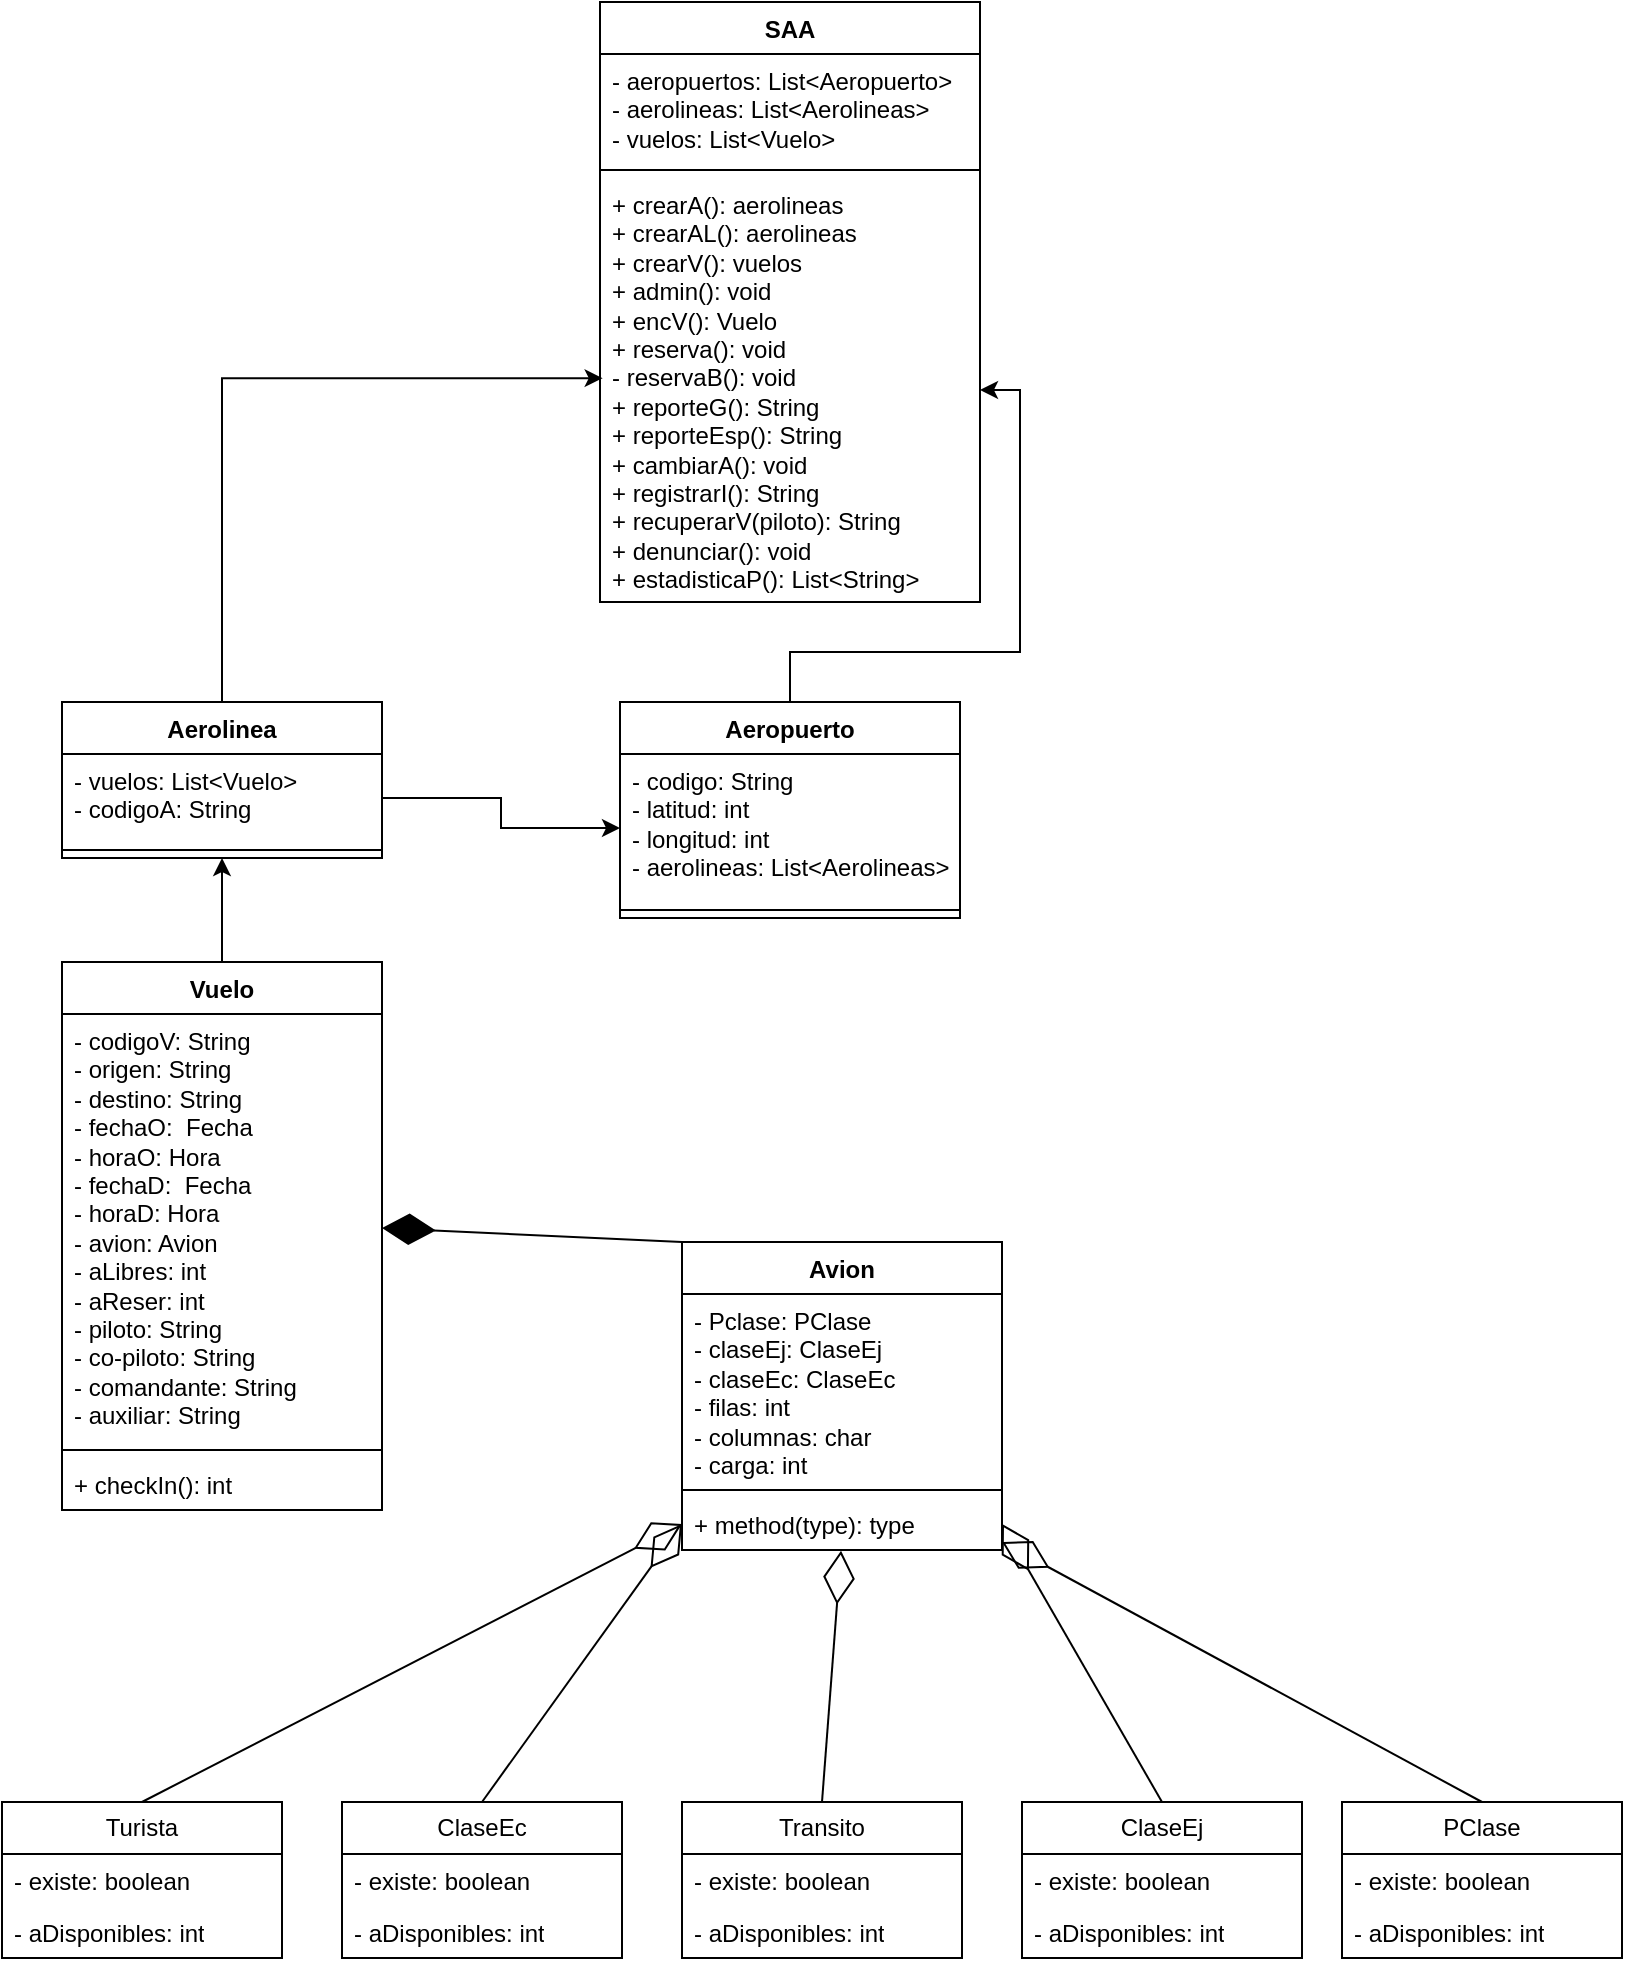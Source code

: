 <mxfile version="21.7.2" type="device">
  <diagram name="Página-1" id="ZCnwLFxzT6pkAZWE6a34">
    <mxGraphModel dx="1050" dy="579" grid="1" gridSize="10" guides="1" tooltips="1" connect="1" arrows="1" fold="1" page="1" pageScale="1" pageWidth="827" pageHeight="1169" math="0" shadow="0">
      <root>
        <mxCell id="0" />
        <mxCell id="1" parent="0" />
        <mxCell id="TtXICu0RF0kHqPmgF_Y--46" style="edgeStyle=orthogonalEdgeStyle;rounded=0;orthogonalLoop=1;jettySize=auto;html=1;exitX=0.5;exitY=0;exitDx=0;exitDy=0;entryX=1;entryY=0.5;entryDx=0;entryDy=0;" edge="1" parent="1" source="TtXICu0RF0kHqPmgF_Y--1" target="TtXICu0RF0kHqPmgF_Y--20">
          <mxGeometry relative="1" as="geometry" />
        </mxCell>
        <mxCell id="TtXICu0RF0kHqPmgF_Y--1" value="Aeropuerto" style="swimlane;fontStyle=1;align=center;verticalAlign=top;childLayout=stackLayout;horizontal=1;startSize=26;horizontalStack=0;resizeParent=1;resizeParentMax=0;resizeLast=0;collapsible=1;marginBottom=0;whiteSpace=wrap;html=1;" vertex="1" parent="1">
          <mxGeometry x="329" y="400" width="170" height="108" as="geometry" />
        </mxCell>
        <mxCell id="TtXICu0RF0kHqPmgF_Y--2" value="- codigo: String&lt;br&gt;- latitud: int&lt;br&gt;- longitud: int&lt;br&gt;- aerolineas: List&amp;lt;Aerolineas&amp;gt;" style="text;strokeColor=none;fillColor=none;align=left;verticalAlign=top;spacingLeft=4;spacingRight=4;overflow=hidden;rotatable=0;points=[[0,0.5],[1,0.5]];portConstraint=eastwest;whiteSpace=wrap;html=1;" vertex="1" parent="TtXICu0RF0kHqPmgF_Y--1">
          <mxGeometry y="26" width="170" height="74" as="geometry" />
        </mxCell>
        <mxCell id="TtXICu0RF0kHqPmgF_Y--3" value="" style="line;strokeWidth=1;fillColor=none;align=left;verticalAlign=middle;spacingTop=-1;spacingLeft=3;spacingRight=3;rotatable=0;labelPosition=right;points=[];portConstraint=eastwest;strokeColor=inherit;" vertex="1" parent="TtXICu0RF0kHqPmgF_Y--1">
          <mxGeometry y="100" width="170" height="8" as="geometry" />
        </mxCell>
        <mxCell id="TtXICu0RF0kHqPmgF_Y--47" style="edgeStyle=orthogonalEdgeStyle;rounded=0;orthogonalLoop=1;jettySize=auto;html=1;exitX=0.5;exitY=0;exitDx=0;exitDy=0;entryX=0.007;entryY=0.472;entryDx=0;entryDy=0;entryPerimeter=0;" edge="1" parent="1" source="TtXICu0RF0kHqPmgF_Y--5" target="TtXICu0RF0kHqPmgF_Y--20">
          <mxGeometry relative="1" as="geometry" />
        </mxCell>
        <mxCell id="TtXICu0RF0kHqPmgF_Y--5" value="Aerolinea&lt;br&gt;" style="swimlane;fontStyle=1;align=center;verticalAlign=top;childLayout=stackLayout;horizontal=1;startSize=26;horizontalStack=0;resizeParent=1;resizeParentMax=0;resizeLast=0;collapsible=1;marginBottom=0;whiteSpace=wrap;html=1;" vertex="1" parent="1">
          <mxGeometry x="50" y="400" width="160" height="78" as="geometry" />
        </mxCell>
        <mxCell id="TtXICu0RF0kHqPmgF_Y--6" value="- vuelos: List&amp;lt;Vuelo&amp;gt;&lt;br&gt;- codigoA: String" style="text;strokeColor=none;fillColor=none;align=left;verticalAlign=top;spacingLeft=4;spacingRight=4;overflow=hidden;rotatable=0;points=[[0,0.5],[1,0.5]];portConstraint=eastwest;whiteSpace=wrap;html=1;" vertex="1" parent="TtXICu0RF0kHqPmgF_Y--5">
          <mxGeometry y="26" width="160" height="44" as="geometry" />
        </mxCell>
        <mxCell id="TtXICu0RF0kHqPmgF_Y--7" value="" style="line;strokeWidth=1;fillColor=none;align=left;verticalAlign=middle;spacingTop=-1;spacingLeft=3;spacingRight=3;rotatable=0;labelPosition=right;points=[];portConstraint=eastwest;strokeColor=inherit;" vertex="1" parent="TtXICu0RF0kHqPmgF_Y--5">
          <mxGeometry y="70" width="160" height="8" as="geometry" />
        </mxCell>
        <mxCell id="TtXICu0RF0kHqPmgF_Y--44" style="edgeStyle=orthogonalEdgeStyle;rounded=0;orthogonalLoop=1;jettySize=auto;html=1;exitX=0.5;exitY=0;exitDx=0;exitDy=0;entryX=0.5;entryY=1;entryDx=0;entryDy=0;" edge="1" parent="1" source="TtXICu0RF0kHqPmgF_Y--9" target="TtXICu0RF0kHqPmgF_Y--5">
          <mxGeometry relative="1" as="geometry" />
        </mxCell>
        <mxCell id="TtXICu0RF0kHqPmgF_Y--9" value="Vuelo&lt;br&gt;" style="swimlane;fontStyle=1;align=center;verticalAlign=top;childLayout=stackLayout;horizontal=1;startSize=26;horizontalStack=0;resizeParent=1;resizeParentMax=0;resizeLast=0;collapsible=1;marginBottom=0;whiteSpace=wrap;html=1;" vertex="1" parent="1">
          <mxGeometry x="50" y="530" width="160" height="274" as="geometry" />
        </mxCell>
        <mxCell id="TtXICu0RF0kHqPmgF_Y--10" value="- codigoV: String&lt;br&gt;- origen: String&lt;br&gt;- destino: String&lt;br&gt;- fechaO:&amp;nbsp; Fecha&lt;br&gt;- horaO: Hora&lt;br&gt;- fechaD:&amp;nbsp; Fecha&lt;br style=&quot;border-color: var(--border-color);&quot;&gt;- horaD: Hora&lt;br&gt;- avion: Avion&lt;br&gt;- aLibres: int&lt;br&gt;- aReser: int&lt;br&gt;- piloto: String&lt;br&gt;- co-piloto: String&lt;br&gt;- comandante: String&lt;br&gt;- auxiliar: String" style="text;strokeColor=none;fillColor=none;align=left;verticalAlign=top;spacingLeft=4;spacingRight=4;overflow=hidden;rotatable=0;points=[[0,0.5],[1,0.5]];portConstraint=eastwest;whiteSpace=wrap;html=1;" vertex="1" parent="TtXICu0RF0kHqPmgF_Y--9">
          <mxGeometry y="26" width="160" height="214" as="geometry" />
        </mxCell>
        <mxCell id="TtXICu0RF0kHqPmgF_Y--11" value="" style="line;strokeWidth=1;fillColor=none;align=left;verticalAlign=middle;spacingTop=-1;spacingLeft=3;spacingRight=3;rotatable=0;labelPosition=right;points=[];portConstraint=eastwest;strokeColor=inherit;" vertex="1" parent="TtXICu0RF0kHqPmgF_Y--9">
          <mxGeometry y="240" width="160" height="8" as="geometry" />
        </mxCell>
        <mxCell id="TtXICu0RF0kHqPmgF_Y--12" value="+ checkIn(): int" style="text;strokeColor=none;fillColor=none;align=left;verticalAlign=top;spacingLeft=4;spacingRight=4;overflow=hidden;rotatable=0;points=[[0,0.5],[1,0.5]];portConstraint=eastwest;whiteSpace=wrap;html=1;" vertex="1" parent="TtXICu0RF0kHqPmgF_Y--9">
          <mxGeometry y="248" width="160" height="26" as="geometry" />
        </mxCell>
        <mxCell id="TtXICu0RF0kHqPmgF_Y--13" value="Avion" style="swimlane;fontStyle=1;align=center;verticalAlign=top;childLayout=stackLayout;horizontal=1;startSize=26;horizontalStack=0;resizeParent=1;resizeParentMax=0;resizeLast=0;collapsible=1;marginBottom=0;whiteSpace=wrap;html=1;" vertex="1" parent="1">
          <mxGeometry x="360" y="670" width="160" height="154" as="geometry" />
        </mxCell>
        <mxCell id="TtXICu0RF0kHqPmgF_Y--14" value="- Pclase: PClase&lt;br&gt;- claseEj: ClaseEj&lt;br&gt;- claseEc: ClaseEc&lt;br&gt;- filas: int&lt;br&gt;- columnas: char&lt;br&gt;- carga: int" style="text;strokeColor=none;fillColor=none;align=left;verticalAlign=top;spacingLeft=4;spacingRight=4;overflow=hidden;rotatable=0;points=[[0,0.5],[1,0.5]];portConstraint=eastwest;whiteSpace=wrap;html=1;" vertex="1" parent="TtXICu0RF0kHqPmgF_Y--13">
          <mxGeometry y="26" width="160" height="94" as="geometry" />
        </mxCell>
        <mxCell id="TtXICu0RF0kHqPmgF_Y--15" value="" style="line;strokeWidth=1;fillColor=none;align=left;verticalAlign=middle;spacingTop=-1;spacingLeft=3;spacingRight=3;rotatable=0;labelPosition=right;points=[];portConstraint=eastwest;strokeColor=inherit;" vertex="1" parent="TtXICu0RF0kHqPmgF_Y--13">
          <mxGeometry y="120" width="160" height="8" as="geometry" />
        </mxCell>
        <mxCell id="TtXICu0RF0kHqPmgF_Y--16" value="+ method(type): type" style="text;strokeColor=none;fillColor=none;align=left;verticalAlign=top;spacingLeft=4;spacingRight=4;overflow=hidden;rotatable=0;points=[[0,0.5],[1,0.5]];portConstraint=eastwest;whiteSpace=wrap;html=1;" vertex="1" parent="TtXICu0RF0kHqPmgF_Y--13">
          <mxGeometry y="128" width="160" height="26" as="geometry" />
        </mxCell>
        <mxCell id="TtXICu0RF0kHqPmgF_Y--17" value="SAA" style="swimlane;fontStyle=1;align=center;verticalAlign=top;childLayout=stackLayout;horizontal=1;startSize=26;horizontalStack=0;resizeParent=1;resizeParentMax=0;resizeLast=0;collapsible=1;marginBottom=0;whiteSpace=wrap;html=1;" vertex="1" parent="1">
          <mxGeometry x="319" y="50" width="190" height="300" as="geometry" />
        </mxCell>
        <mxCell id="TtXICu0RF0kHqPmgF_Y--18" value="- aeropuertos: List&amp;lt;Aeropuerto&amp;gt;&lt;br&gt;- aerolineas: List&amp;lt;Aerolineas&amp;gt;&lt;br&gt;- vuelos: List&amp;lt;Vuelo&amp;gt;" style="text;strokeColor=none;fillColor=none;align=left;verticalAlign=top;spacingLeft=4;spacingRight=4;overflow=hidden;rotatable=0;points=[[0,0.5],[1,0.5]];portConstraint=eastwest;whiteSpace=wrap;html=1;" vertex="1" parent="TtXICu0RF0kHqPmgF_Y--17">
          <mxGeometry y="26" width="190" height="54" as="geometry" />
        </mxCell>
        <mxCell id="TtXICu0RF0kHqPmgF_Y--19" value="" style="line;strokeWidth=1;fillColor=none;align=left;verticalAlign=middle;spacingTop=-1;spacingLeft=3;spacingRight=3;rotatable=0;labelPosition=right;points=[];portConstraint=eastwest;strokeColor=inherit;" vertex="1" parent="TtXICu0RF0kHqPmgF_Y--17">
          <mxGeometry y="80" width="190" height="8" as="geometry" />
        </mxCell>
        <mxCell id="TtXICu0RF0kHqPmgF_Y--20" value="+ crearA(): aerolineas&lt;br&gt;+ crearAL(): aerolineas&lt;br&gt;+ crearV(): vuelos&lt;br&gt;+ admin(): void&lt;br&gt;+ encV(): Vuelo&lt;br&gt;+ reserva(): void&lt;br&gt;- reservaB(): void&lt;br&gt;+ reporteG(): String&lt;br&gt;+ reporteEsp(): String&lt;br&gt;+ cambiarA(): void&lt;br&gt;+ registrarI(): String&lt;br&gt;+ recuperarV(piloto): String&lt;br&gt;+ denunciar(): void&lt;br&gt;+ estadisticaP(): List&amp;lt;String&amp;gt;" style="text;strokeColor=none;fillColor=none;align=left;verticalAlign=top;spacingLeft=4;spacingRight=4;overflow=hidden;rotatable=0;points=[[0,0.5],[1,0.5]];portConstraint=eastwest;whiteSpace=wrap;html=1;" vertex="1" parent="TtXICu0RF0kHqPmgF_Y--17">
          <mxGeometry y="88" width="190" height="212" as="geometry" />
        </mxCell>
        <mxCell id="TtXICu0RF0kHqPmgF_Y--21" value="PClase" style="swimlane;fontStyle=0;childLayout=stackLayout;horizontal=1;startSize=26;fillColor=none;horizontalStack=0;resizeParent=1;resizeParentMax=0;resizeLast=0;collapsible=1;marginBottom=0;whiteSpace=wrap;html=1;" vertex="1" parent="1">
          <mxGeometry x="690" y="950" width="140" height="78" as="geometry" />
        </mxCell>
        <mxCell id="TtXICu0RF0kHqPmgF_Y--22" value="- existe: boolean" style="text;strokeColor=none;fillColor=none;align=left;verticalAlign=top;spacingLeft=4;spacingRight=4;overflow=hidden;rotatable=0;points=[[0,0.5],[1,0.5]];portConstraint=eastwest;whiteSpace=wrap;html=1;" vertex="1" parent="TtXICu0RF0kHqPmgF_Y--21">
          <mxGeometry y="26" width="140" height="26" as="geometry" />
        </mxCell>
        <mxCell id="TtXICu0RF0kHqPmgF_Y--23" value="- aDisponibles: int" style="text;strokeColor=none;fillColor=none;align=left;verticalAlign=top;spacingLeft=4;spacingRight=4;overflow=hidden;rotatable=0;points=[[0,0.5],[1,0.5]];portConstraint=eastwest;whiteSpace=wrap;html=1;" vertex="1" parent="TtXICu0RF0kHqPmgF_Y--21">
          <mxGeometry y="52" width="140" height="26" as="geometry" />
        </mxCell>
        <mxCell id="TtXICu0RF0kHqPmgF_Y--25" value="ClaseEj" style="swimlane;fontStyle=0;childLayout=stackLayout;horizontal=1;startSize=26;fillColor=none;horizontalStack=0;resizeParent=1;resizeParentMax=0;resizeLast=0;collapsible=1;marginBottom=0;whiteSpace=wrap;html=1;" vertex="1" parent="1">
          <mxGeometry x="530" y="950" width="140" height="78" as="geometry" />
        </mxCell>
        <mxCell id="TtXICu0RF0kHqPmgF_Y--26" value="- existe: boolean" style="text;strokeColor=none;fillColor=none;align=left;verticalAlign=top;spacingLeft=4;spacingRight=4;overflow=hidden;rotatable=0;points=[[0,0.5],[1,0.5]];portConstraint=eastwest;whiteSpace=wrap;html=1;" vertex="1" parent="TtXICu0RF0kHqPmgF_Y--25">
          <mxGeometry y="26" width="140" height="26" as="geometry" />
        </mxCell>
        <mxCell id="TtXICu0RF0kHqPmgF_Y--27" value="- aDisponibles: int" style="text;strokeColor=none;fillColor=none;align=left;verticalAlign=top;spacingLeft=4;spacingRight=4;overflow=hidden;rotatable=0;points=[[0,0.5],[1,0.5]];portConstraint=eastwest;whiteSpace=wrap;html=1;" vertex="1" parent="TtXICu0RF0kHqPmgF_Y--25">
          <mxGeometry y="52" width="140" height="26" as="geometry" />
        </mxCell>
        <mxCell id="TtXICu0RF0kHqPmgF_Y--28" value="ClaseEc" style="swimlane;fontStyle=0;childLayout=stackLayout;horizontal=1;startSize=26;fillColor=none;horizontalStack=0;resizeParent=1;resizeParentMax=0;resizeLast=0;collapsible=1;marginBottom=0;whiteSpace=wrap;html=1;" vertex="1" parent="1">
          <mxGeometry x="190" y="950" width="140" height="78" as="geometry" />
        </mxCell>
        <mxCell id="TtXICu0RF0kHqPmgF_Y--29" value="- existe: boolean" style="text;strokeColor=none;fillColor=none;align=left;verticalAlign=top;spacingLeft=4;spacingRight=4;overflow=hidden;rotatable=0;points=[[0,0.5],[1,0.5]];portConstraint=eastwest;whiteSpace=wrap;html=1;" vertex="1" parent="TtXICu0RF0kHqPmgF_Y--28">
          <mxGeometry y="26" width="140" height="26" as="geometry" />
        </mxCell>
        <mxCell id="TtXICu0RF0kHqPmgF_Y--30" value="- aDisponibles: int" style="text;strokeColor=none;fillColor=none;align=left;verticalAlign=top;spacingLeft=4;spacingRight=4;overflow=hidden;rotatable=0;points=[[0,0.5],[1,0.5]];portConstraint=eastwest;whiteSpace=wrap;html=1;" vertex="1" parent="TtXICu0RF0kHqPmgF_Y--28">
          <mxGeometry y="52" width="140" height="26" as="geometry" />
        </mxCell>
        <mxCell id="TtXICu0RF0kHqPmgF_Y--31" value="Turista" style="swimlane;fontStyle=0;childLayout=stackLayout;horizontal=1;startSize=26;fillColor=none;horizontalStack=0;resizeParent=1;resizeParentMax=0;resizeLast=0;collapsible=1;marginBottom=0;whiteSpace=wrap;html=1;" vertex="1" parent="1">
          <mxGeometry x="20" y="950" width="140" height="78" as="geometry" />
        </mxCell>
        <mxCell id="TtXICu0RF0kHqPmgF_Y--32" value="- existe: boolean" style="text;strokeColor=none;fillColor=none;align=left;verticalAlign=top;spacingLeft=4;spacingRight=4;overflow=hidden;rotatable=0;points=[[0,0.5],[1,0.5]];portConstraint=eastwest;whiteSpace=wrap;html=1;" vertex="1" parent="TtXICu0RF0kHqPmgF_Y--31">
          <mxGeometry y="26" width="140" height="26" as="geometry" />
        </mxCell>
        <mxCell id="TtXICu0RF0kHqPmgF_Y--33" value="- aDisponibles: int" style="text;strokeColor=none;fillColor=none;align=left;verticalAlign=top;spacingLeft=4;spacingRight=4;overflow=hidden;rotatable=0;points=[[0,0.5],[1,0.5]];portConstraint=eastwest;whiteSpace=wrap;html=1;" vertex="1" parent="TtXICu0RF0kHqPmgF_Y--31">
          <mxGeometry y="52" width="140" height="26" as="geometry" />
        </mxCell>
        <mxCell id="TtXICu0RF0kHqPmgF_Y--34" value="Transito" style="swimlane;fontStyle=0;childLayout=stackLayout;horizontal=1;startSize=26;fillColor=none;horizontalStack=0;resizeParent=1;resizeParentMax=0;resizeLast=0;collapsible=1;marginBottom=0;whiteSpace=wrap;html=1;" vertex="1" parent="1">
          <mxGeometry x="360" y="950" width="140" height="78" as="geometry" />
        </mxCell>
        <mxCell id="TtXICu0RF0kHqPmgF_Y--35" value="- existe: boolean" style="text;strokeColor=none;fillColor=none;align=left;verticalAlign=top;spacingLeft=4;spacingRight=4;overflow=hidden;rotatable=0;points=[[0,0.5],[1,0.5]];portConstraint=eastwest;whiteSpace=wrap;html=1;" vertex="1" parent="TtXICu0RF0kHqPmgF_Y--34">
          <mxGeometry y="26" width="140" height="26" as="geometry" />
        </mxCell>
        <mxCell id="TtXICu0RF0kHqPmgF_Y--36" value="- aDisponibles: int" style="text;strokeColor=none;fillColor=none;align=left;verticalAlign=top;spacingLeft=4;spacingRight=4;overflow=hidden;rotatable=0;points=[[0,0.5],[1,0.5]];portConstraint=eastwest;whiteSpace=wrap;html=1;" vertex="1" parent="TtXICu0RF0kHqPmgF_Y--34">
          <mxGeometry y="52" width="140" height="26" as="geometry" />
        </mxCell>
        <mxCell id="TtXICu0RF0kHqPmgF_Y--38" value="" style="endArrow=diamondThin;endFill=0;endSize=24;html=1;rounded=0;entryX=0;entryY=0.5;entryDx=0;entryDy=0;exitX=0.5;exitY=0;exitDx=0;exitDy=0;" edge="1" parent="1" source="TtXICu0RF0kHqPmgF_Y--31" target="TtXICu0RF0kHqPmgF_Y--16">
          <mxGeometry width="160" relative="1" as="geometry">
            <mxPoint x="200" y="850" as="sourcePoint" />
            <mxPoint x="360" y="850" as="targetPoint" />
          </mxGeometry>
        </mxCell>
        <mxCell id="TtXICu0RF0kHqPmgF_Y--39" value="" style="endArrow=diamondThin;endFill=0;endSize=24;html=1;rounded=0;entryX=0;entryY=0.5;entryDx=0;entryDy=0;exitX=0.5;exitY=0;exitDx=0;exitDy=0;" edge="1" parent="1" source="TtXICu0RF0kHqPmgF_Y--28" target="TtXICu0RF0kHqPmgF_Y--16">
          <mxGeometry width="160" relative="1" as="geometry">
            <mxPoint x="330" y="760" as="sourcePoint" />
            <mxPoint x="490" y="760" as="targetPoint" />
          </mxGeometry>
        </mxCell>
        <mxCell id="TtXICu0RF0kHqPmgF_Y--40" value="" style="endArrow=diamondThin;endFill=0;endSize=24;html=1;rounded=0;entryX=0.497;entryY=1.015;entryDx=0;entryDy=0;entryPerimeter=0;exitX=0.5;exitY=0;exitDx=0;exitDy=0;" edge="1" parent="1" source="TtXICu0RF0kHqPmgF_Y--34" target="TtXICu0RF0kHqPmgF_Y--16">
          <mxGeometry width="160" relative="1" as="geometry">
            <mxPoint x="330" y="760" as="sourcePoint" />
            <mxPoint x="490" y="760" as="targetPoint" />
          </mxGeometry>
        </mxCell>
        <mxCell id="TtXICu0RF0kHqPmgF_Y--41" value="" style="endArrow=diamondThin;endFill=0;endSize=24;html=1;rounded=0;entryX=1;entryY=0.5;entryDx=0;entryDy=0;exitX=0.5;exitY=0;exitDx=0;exitDy=0;" edge="1" parent="1" source="TtXICu0RF0kHqPmgF_Y--25" target="TtXICu0RF0kHqPmgF_Y--16">
          <mxGeometry width="160" relative="1" as="geometry">
            <mxPoint x="330" y="860" as="sourcePoint" />
            <mxPoint x="490" y="860" as="targetPoint" />
          </mxGeometry>
        </mxCell>
        <mxCell id="TtXICu0RF0kHqPmgF_Y--42" value="" style="endArrow=diamondThin;endFill=0;endSize=24;html=1;rounded=0;exitX=0.5;exitY=0;exitDx=0;exitDy=0;" edge="1" parent="1" source="TtXICu0RF0kHqPmgF_Y--21">
          <mxGeometry width="160" relative="1" as="geometry">
            <mxPoint x="330" y="860" as="sourcePoint" />
            <mxPoint x="520" y="820" as="targetPoint" />
          </mxGeometry>
        </mxCell>
        <mxCell id="TtXICu0RF0kHqPmgF_Y--43" value="" style="endArrow=diamondThin;endFill=1;endSize=24;html=1;rounded=0;entryX=1;entryY=0.5;entryDx=0;entryDy=0;exitX=0;exitY=0;exitDx=0;exitDy=0;" edge="1" parent="1" source="TtXICu0RF0kHqPmgF_Y--13" target="TtXICu0RF0kHqPmgF_Y--10">
          <mxGeometry width="160" relative="1" as="geometry">
            <mxPoint x="330" y="660" as="sourcePoint" />
            <mxPoint x="490" y="660" as="targetPoint" />
          </mxGeometry>
        </mxCell>
        <mxCell id="TtXICu0RF0kHqPmgF_Y--45" style="edgeStyle=orthogonalEdgeStyle;rounded=0;orthogonalLoop=1;jettySize=auto;html=1;exitX=1;exitY=0.5;exitDx=0;exitDy=0;entryX=0;entryY=0.5;entryDx=0;entryDy=0;" edge="1" parent="1" source="TtXICu0RF0kHqPmgF_Y--6" target="TtXICu0RF0kHqPmgF_Y--2">
          <mxGeometry relative="1" as="geometry" />
        </mxCell>
      </root>
    </mxGraphModel>
  </diagram>
</mxfile>
